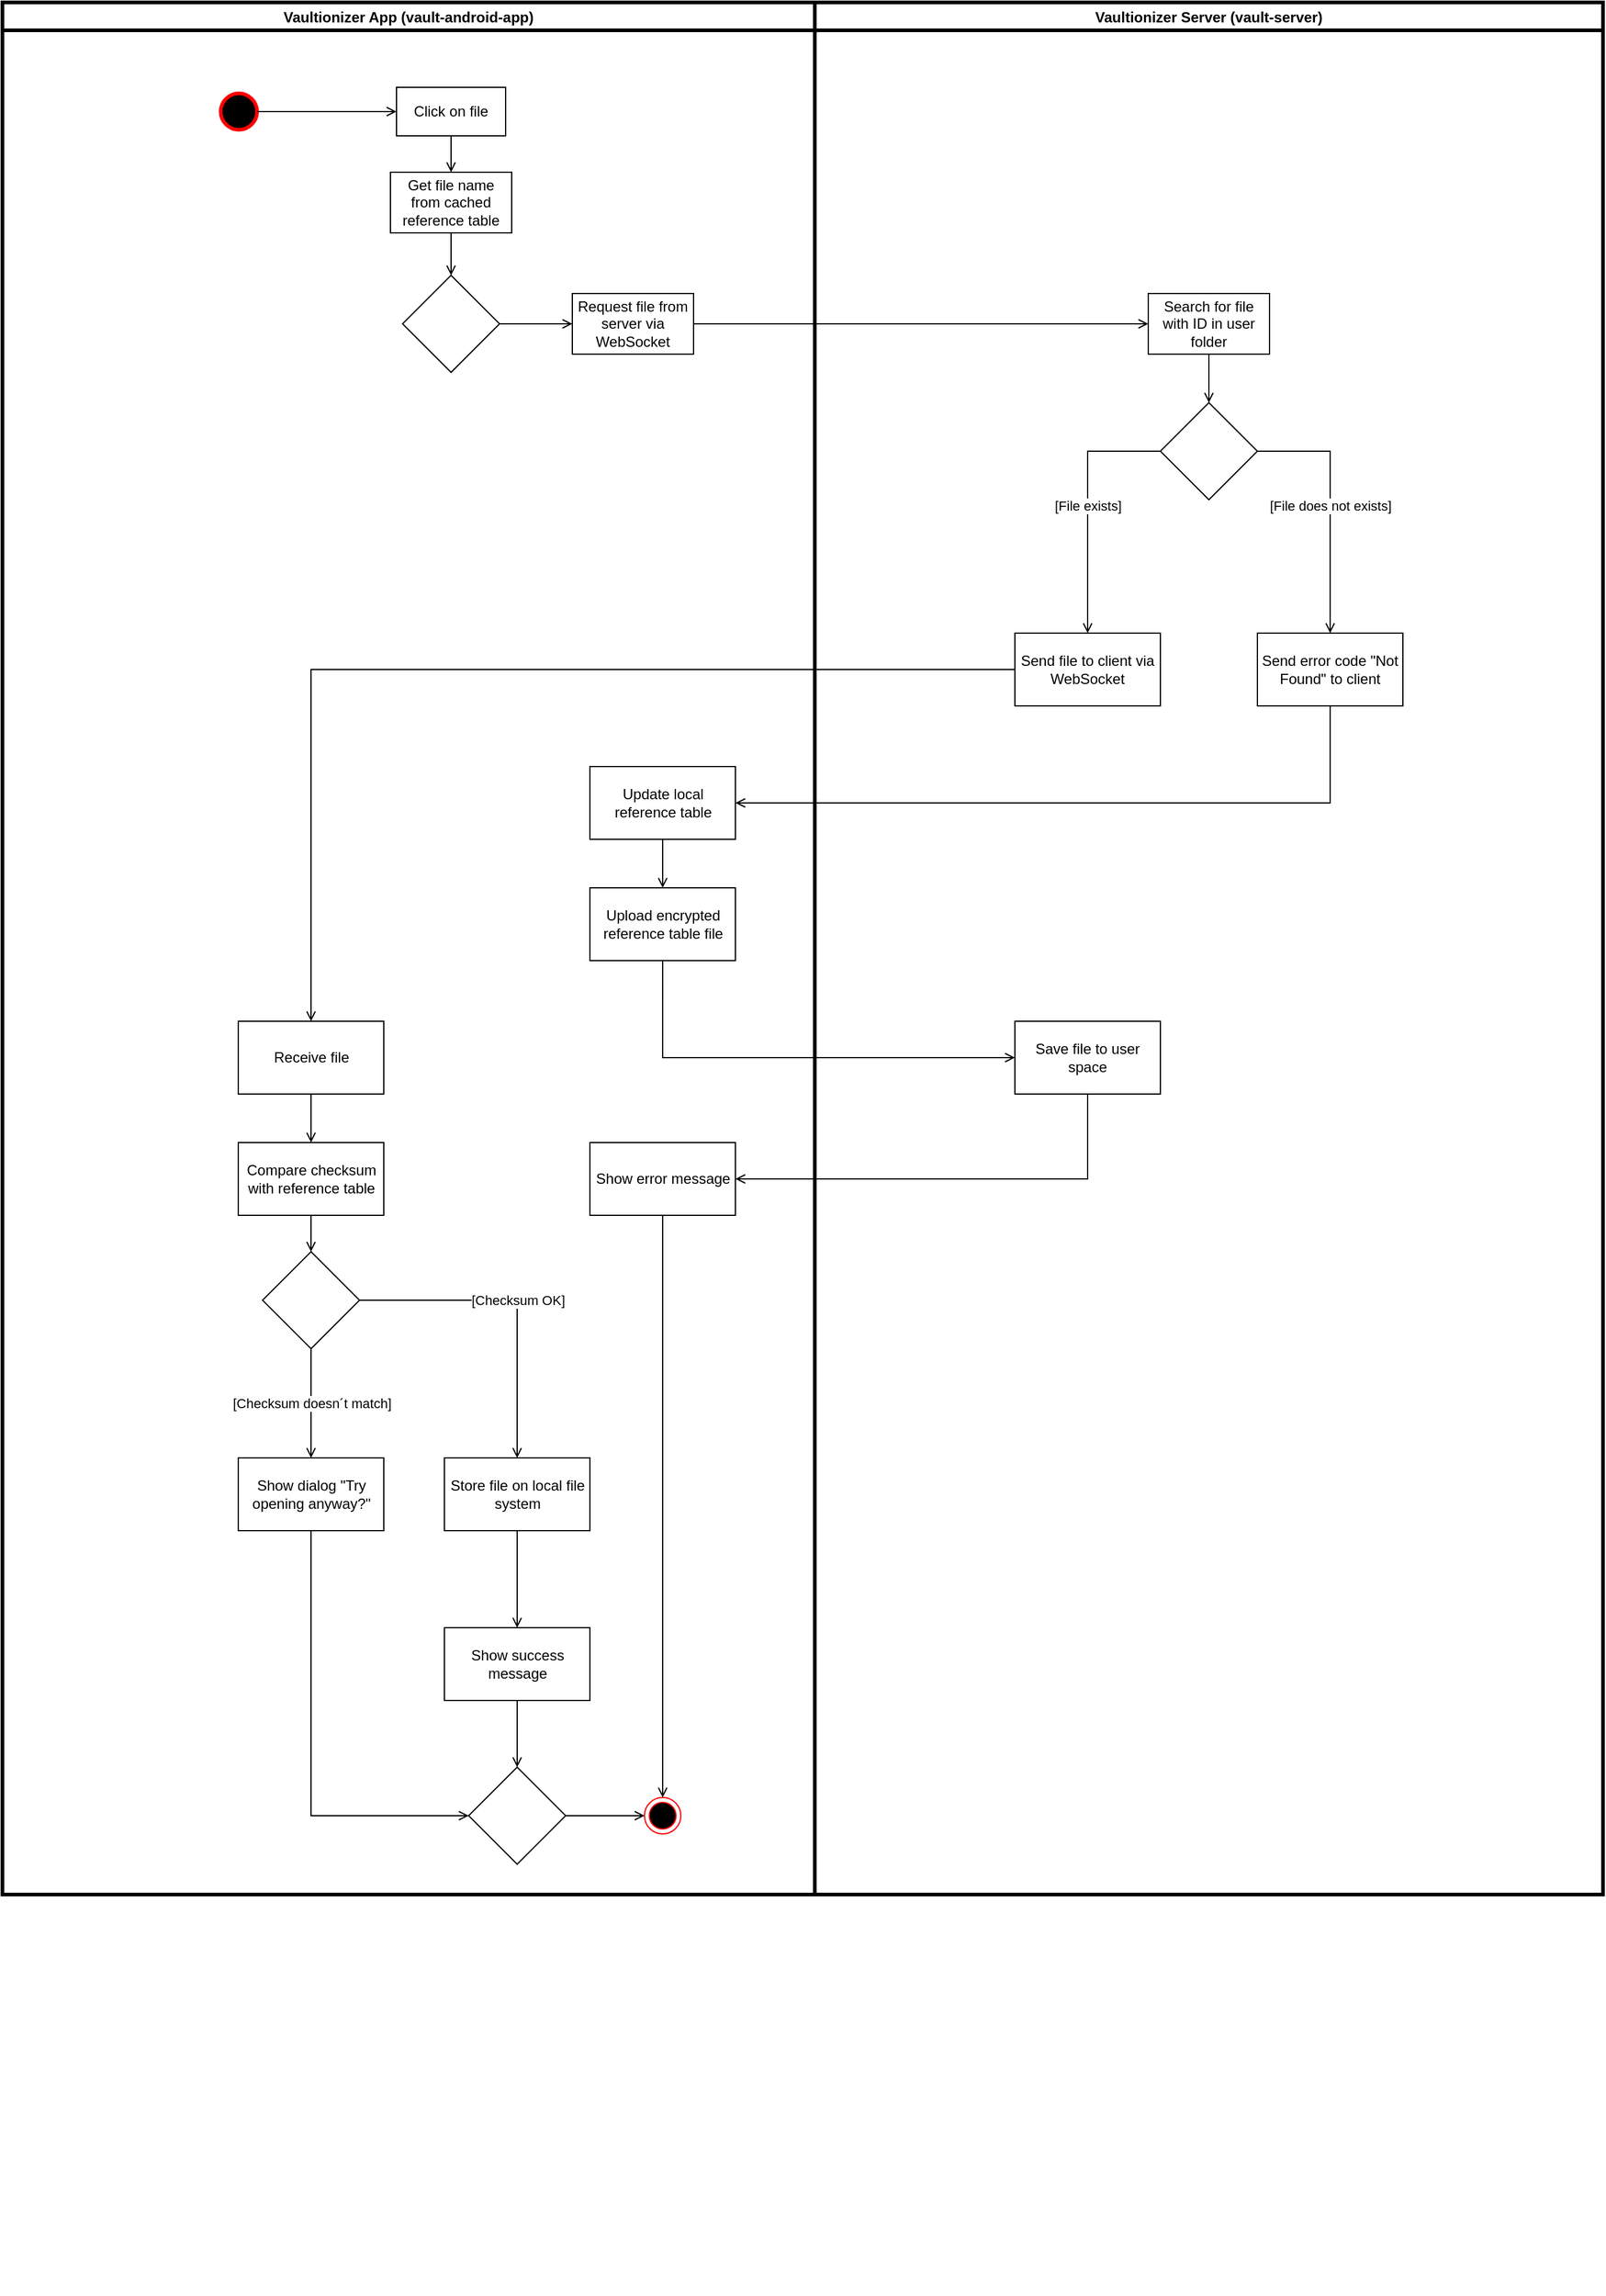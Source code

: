 <mxfile version="13.8.2" type="github">
  <diagram name="Page-1" id="e7e014a7-5840-1c2e-5031-d8a46d1fe8dd">
    <mxGraphModel dx="2591" dy="728" grid="1" gridSize="10" guides="1" tooltips="1" connect="1" arrows="1" fold="1" page="1" pageScale="1" pageWidth="1169" pageHeight="826" background="#ffffff" math="0" shadow="0">
      <root>
        <mxCell id="0" />
        <mxCell id="1" parent="0" />
        <mxCell id="jn4TW-u3W-nK7IEm40rL-72" value="" style="edgeStyle=orthogonalEdgeStyle;rounded=0;orthogonalLoop=1;jettySize=auto;html=1;endArrow=open;endFill=0;strokeColor=#000000;" parent="1" source="jn4TW-u3W-nK7IEm40rL-68" target="jn4TW-u3W-nK7IEm40rL-71" edge="1">
          <mxGeometry relative="1" as="geometry" />
        </mxCell>
        <mxCell id="jn4TW-u3W-nK7IEm40rL-116" style="edgeStyle=orthogonalEdgeStyle;rounded=0;orthogonalLoop=1;jettySize=auto;html=1;exitX=0;exitY=0.5;exitDx=0;exitDy=0;entryX=0.5;entryY=0;entryDx=0;entryDy=0;endArrow=open;endFill=0;strokeColor=#000000;" parent="1" source="jn4TW-u3W-nK7IEm40rL-77" target="jn4TW-u3W-nK7IEm40rL-85" edge="1">
          <mxGeometry relative="1" as="geometry" />
        </mxCell>
        <mxCell id="jn4TW-u3W-nK7IEm40rL-136" value="" style="group" parent="1" vertex="1" connectable="0">
          <mxGeometry x="490" y="140" width="650" height="1890" as="geometry" />
        </mxCell>
        <mxCell id="jn4TW-u3W-nK7IEm40rL-135" value="Vaultionizer Server (vault-server)" style="swimlane;strokeWidth=3;" parent="jn4TW-u3W-nK7IEm40rL-136" vertex="1">
          <mxGeometry width="650" height="1560" as="geometry" />
        </mxCell>
        <mxCell id="jn4TW-u3W-nK7IEm40rL-71" value="Search for file with ID in user folder" style="rounded=0;whiteSpace=wrap;html=1;" parent="jn4TW-u3W-nK7IEm40rL-135" vertex="1">
          <mxGeometry x="275" y="240" width="100" height="50" as="geometry" />
        </mxCell>
        <mxCell id="jn4TW-u3W-nK7IEm40rL-75" value="" style="rhombus;whiteSpace=wrap;html=1;rounded=0;" parent="jn4TW-u3W-nK7IEm40rL-135" vertex="1">
          <mxGeometry x="285" y="330" width="80" height="80" as="geometry" />
        </mxCell>
        <mxCell id="jn4TW-u3W-nK7IEm40rL-76" value="" style="edgeStyle=orthogonalEdgeStyle;rounded=0;orthogonalLoop=1;jettySize=auto;html=1;endArrow=open;endFill=0;strokeColor=#000000;" parent="jn4TW-u3W-nK7IEm40rL-135" source="jn4TW-u3W-nK7IEm40rL-71" target="jn4TW-u3W-nK7IEm40rL-75" edge="1">
          <mxGeometry relative="1" as="geometry" />
        </mxCell>
        <mxCell id="jn4TW-u3W-nK7IEm40rL-80" value="[File does not exists]" style="edgeStyle=orthogonalEdgeStyle;rounded=0;orthogonalLoop=1;jettySize=auto;html=1;endArrow=open;endFill=0;strokeColor=#000000;exitX=1;exitY=0.5;exitDx=0;exitDy=0;" parent="jn4TW-u3W-nK7IEm40rL-135" source="jn4TW-u3W-nK7IEm40rL-75" target="jn4TW-u3W-nK7IEm40rL-79" edge="1">
          <mxGeometry relative="1" as="geometry" />
        </mxCell>
        <mxCell id="jn4TW-u3W-nK7IEm40rL-78" value="[File exists]" style="edgeStyle=orthogonalEdgeStyle;rounded=0;orthogonalLoop=1;jettySize=auto;html=1;endArrow=open;endFill=0;strokeColor=#000000;exitX=0;exitY=0.5;exitDx=0;exitDy=0;" parent="jn4TW-u3W-nK7IEm40rL-135" source="jn4TW-u3W-nK7IEm40rL-75" target="jn4TW-u3W-nK7IEm40rL-77" edge="1">
          <mxGeometry relative="1" as="geometry">
            <mxPoint x="445" y="530" as="sourcePoint" />
            <mxPoint x="445" y="460" as="targetPoint" />
          </mxGeometry>
        </mxCell>
        <mxCell id="jn4TW-u3W-nK7IEm40rL-77" value="Send file to client via WebSocket" style="whiteSpace=wrap;html=1;rounded=0;" parent="jn4TW-u3W-nK7IEm40rL-135" vertex="1">
          <mxGeometry x="165" y="520" width="120" height="60" as="geometry" />
        </mxCell>
        <mxCell id="jn4TW-u3W-nK7IEm40rL-79" value="Send error code &quot;Not Found&quot; to client" style="whiteSpace=wrap;html=1;rounded=0;" parent="jn4TW-u3W-nK7IEm40rL-135" vertex="1">
          <mxGeometry x="365" y="520" width="120" height="60" as="geometry" />
        </mxCell>
        <mxCell id="sNJGxRww8z86V9ym8qt2-3" value="Save file to user space" style="whiteSpace=wrap;html=1;rounded=0;" vertex="1" parent="jn4TW-u3W-nK7IEm40rL-135">
          <mxGeometry x="165" y="840" width="120" height="60" as="geometry" />
        </mxCell>
        <mxCell id="jn4TW-u3W-nK7IEm40rL-137" value="" style="group" parent="1" vertex="1" connectable="0">
          <mxGeometry x="-180" y="140" width="670" height="1890" as="geometry" />
        </mxCell>
        <mxCell id="jn4TW-u3W-nK7IEm40rL-64" value="Click on file" style="rounded=0;whiteSpace=wrap;html=1;" parent="jn4TW-u3W-nK7IEm40rL-137" vertex="1">
          <mxGeometry x="325" y="70" width="90" height="40" as="geometry" />
        </mxCell>
        <mxCell id="jn4TW-u3W-nK7IEm40rL-66" value="Get file name from cached reference table" style="rounded=0;whiteSpace=wrap;html=1;" parent="jn4TW-u3W-nK7IEm40rL-137" vertex="1">
          <mxGeometry x="320" y="140" width="100" height="50" as="geometry" />
        </mxCell>
        <mxCell id="jn4TW-u3W-nK7IEm40rL-67" value="" style="edgeStyle=orthogonalEdgeStyle;rounded=0;orthogonalLoop=1;jettySize=auto;html=1;endArrow=open;endFill=0;strokeColor=#000000;" parent="jn4TW-u3W-nK7IEm40rL-137" source="jn4TW-u3W-nK7IEm40rL-64" target="jn4TW-u3W-nK7IEm40rL-66" edge="1">
          <mxGeometry relative="1" as="geometry" />
        </mxCell>
        <mxCell id="jn4TW-u3W-nK7IEm40rL-68" value="Request file from server via WebSocket" style="rounded=0;whiteSpace=wrap;html=1;" parent="jn4TW-u3W-nK7IEm40rL-137" vertex="1">
          <mxGeometry x="470" y="240" width="100" height="50" as="geometry" />
        </mxCell>
        <mxCell id="jn4TW-u3W-nK7IEm40rL-83" value="Update local reference table" style="whiteSpace=wrap;html=1;rounded=0;" parent="jn4TW-u3W-nK7IEm40rL-137" vertex="1">
          <mxGeometry x="484.52" y="630" width="120" height="60" as="geometry" />
        </mxCell>
        <mxCell id="jn4TW-u3W-nK7IEm40rL-85" value="Receive file" style="whiteSpace=wrap;html=1;rounded=0;" parent="jn4TW-u3W-nK7IEm40rL-137" vertex="1">
          <mxGeometry x="194.52" y="840" width="120" height="60" as="geometry" />
        </mxCell>
        <mxCell id="jn4TW-u3W-nK7IEm40rL-89" value="Compare checksum with reference table" style="whiteSpace=wrap;html=1;rounded=0;" parent="jn4TW-u3W-nK7IEm40rL-137" vertex="1">
          <mxGeometry x="194.52" y="940" width="120" height="60" as="geometry" />
        </mxCell>
        <mxCell id="jn4TW-u3W-nK7IEm40rL-91" value="" style="edgeStyle=orthogonalEdgeStyle;rounded=0;orthogonalLoop=1;jettySize=auto;html=1;endArrow=open;endFill=0;strokeColor=#000000;entryX=0.5;entryY=0;entryDx=0;entryDy=0;" parent="jn4TW-u3W-nK7IEm40rL-137" source="jn4TW-u3W-nK7IEm40rL-85" target="jn4TW-u3W-nK7IEm40rL-89" edge="1">
          <mxGeometry relative="1" as="geometry" />
        </mxCell>
        <mxCell id="jn4TW-u3W-nK7IEm40rL-90" value="" style="rhombus;whiteSpace=wrap;html=1;rounded=0;" parent="jn4TW-u3W-nK7IEm40rL-137" vertex="1">
          <mxGeometry x="214.52" y="1030" width="80" height="80" as="geometry" />
        </mxCell>
        <mxCell id="jn4TW-u3W-nK7IEm40rL-117" value="" style="edgeStyle=orthogonalEdgeStyle;rounded=0;orthogonalLoop=1;jettySize=auto;html=1;endArrow=open;endFill=0;strokeColor=#000000;" parent="jn4TW-u3W-nK7IEm40rL-137" source="jn4TW-u3W-nK7IEm40rL-89" target="jn4TW-u3W-nK7IEm40rL-90" edge="1">
          <mxGeometry relative="1" as="geometry" />
        </mxCell>
        <mxCell id="jn4TW-u3W-nK7IEm40rL-92" value="Store file on local file system" style="whiteSpace=wrap;html=1;rounded=0;" parent="jn4TW-u3W-nK7IEm40rL-137" vertex="1">
          <mxGeometry x="364.52" y="1200" width="120" height="60" as="geometry" />
        </mxCell>
        <mxCell id="jn4TW-u3W-nK7IEm40rL-93" value="[Checksum OK]" style="edgeStyle=orthogonalEdgeStyle;rounded=0;orthogonalLoop=1;jettySize=auto;html=1;endArrow=open;endFill=0;strokeColor=#000000;" parent="jn4TW-u3W-nK7IEm40rL-137" source="jn4TW-u3W-nK7IEm40rL-90" target="jn4TW-u3W-nK7IEm40rL-92" edge="1">
          <mxGeometry relative="1" as="geometry" />
        </mxCell>
        <mxCell id="jn4TW-u3W-nK7IEm40rL-94" value="Show dialog &quot;Try opening anyway?&quot;" style="whiteSpace=wrap;html=1;rounded=0;" parent="jn4TW-u3W-nK7IEm40rL-137" vertex="1">
          <mxGeometry x="194.52" y="1200" width="120" height="60" as="geometry" />
        </mxCell>
        <mxCell id="jn4TW-u3W-nK7IEm40rL-95" value="[Checksum doesn´t match]" style="edgeStyle=orthogonalEdgeStyle;rounded=0;orthogonalLoop=1;jettySize=auto;html=1;endArrow=open;endFill=0;strokeColor=#000000;" parent="jn4TW-u3W-nK7IEm40rL-137" source="jn4TW-u3W-nK7IEm40rL-90" target="jn4TW-u3W-nK7IEm40rL-94" edge="1">
          <mxGeometry relative="1" as="geometry" />
        </mxCell>
        <mxCell id="jn4TW-u3W-nK7IEm40rL-119" value="" style="edgeStyle=orthogonalEdgeStyle;rounded=0;orthogonalLoop=1;jettySize=auto;html=1;endArrow=open;endFill=0;strokeColor=#000000;entryX=0;entryY=0.5;entryDx=0;entryDy=0;exitX=0.5;exitY=1;exitDx=0;exitDy=0;" parent="jn4TW-u3W-nK7IEm40rL-137" source="jn4TW-u3W-nK7IEm40rL-94" target="jn4TW-u3W-nK7IEm40rL-132" edge="1">
          <mxGeometry relative="1" as="geometry">
            <mxPoint x="254.52" y="1330" as="targetPoint" />
          </mxGeometry>
        </mxCell>
        <mxCell id="jn4TW-u3W-nK7IEm40rL-123" style="edgeStyle=orthogonalEdgeStyle;rounded=0;orthogonalLoop=1;jettySize=auto;html=1;entryX=0;entryY=0.5;entryDx=0;entryDy=0;endArrow=open;endFill=0;strokeColor=#000000;" parent="jn4TW-u3W-nK7IEm40rL-137" source="jn4TW-u3W-nK7IEm40rL-121" target="jn4TW-u3W-nK7IEm40rL-68" edge="1">
          <mxGeometry relative="1" as="geometry" />
        </mxCell>
        <mxCell id="jn4TW-u3W-nK7IEm40rL-121" value="" style="rhombus;whiteSpace=wrap;html=1;rounded=0;" parent="jn4TW-u3W-nK7IEm40rL-137" vertex="1">
          <mxGeometry x="330" y="225" width="80" height="80" as="geometry" />
        </mxCell>
        <mxCell id="jn4TW-u3W-nK7IEm40rL-122" value="" style="edgeStyle=orthogonalEdgeStyle;rounded=0;orthogonalLoop=1;jettySize=auto;html=1;endArrow=open;endFill=0;strokeColor=#000000;" parent="jn4TW-u3W-nK7IEm40rL-137" source="jn4TW-u3W-nK7IEm40rL-66" target="jn4TW-u3W-nK7IEm40rL-121" edge="1">
          <mxGeometry relative="1" as="geometry" />
        </mxCell>
        <mxCell id="jn4TW-u3W-nK7IEm40rL-125" value="Show success message" style="whiteSpace=wrap;html=1;rounded=0;" parent="jn4TW-u3W-nK7IEm40rL-137" vertex="1">
          <mxGeometry x="364.52" y="1340" width="120" height="60" as="geometry" />
        </mxCell>
        <mxCell id="jn4TW-u3W-nK7IEm40rL-126" value="" style="edgeStyle=orthogonalEdgeStyle;rounded=0;orthogonalLoop=1;jettySize=auto;html=1;endArrow=open;endFill=0;strokeColor=#000000;" parent="jn4TW-u3W-nK7IEm40rL-137" source="jn4TW-u3W-nK7IEm40rL-92" target="jn4TW-u3W-nK7IEm40rL-125" edge="1">
          <mxGeometry relative="1" as="geometry" />
        </mxCell>
        <mxCell id="jn4TW-u3W-nK7IEm40rL-127" value="" style="ellipse;html=1;shape=endState;fillColor=#000000;strokeColor=#ff0000;" parent="jn4TW-u3W-nK7IEm40rL-137" vertex="1">
          <mxGeometry x="529.52" y="1480" width="30" height="30" as="geometry" />
        </mxCell>
        <mxCell id="jn4TW-u3W-nK7IEm40rL-130" style="edgeStyle=orthogonalEdgeStyle;rounded=0;orthogonalLoop=1;jettySize=auto;html=1;entryX=0.5;entryY=0;entryDx=0;entryDy=0;endArrow=open;endFill=0;strokeColor=#000000;" parent="jn4TW-u3W-nK7IEm40rL-137" source="jn4TW-u3W-nK7IEm40rL-81" target="jn4TW-u3W-nK7IEm40rL-127" edge="1">
          <mxGeometry relative="1" as="geometry" />
        </mxCell>
        <mxCell id="jn4TW-u3W-nK7IEm40rL-133" value="" style="edgeStyle=orthogonalEdgeStyle;rounded=0;orthogonalLoop=1;jettySize=auto;html=1;endArrow=open;endFill=0;strokeColor=#000000;" parent="jn4TW-u3W-nK7IEm40rL-137" source="jn4TW-u3W-nK7IEm40rL-132" target="jn4TW-u3W-nK7IEm40rL-127" edge="1">
          <mxGeometry relative="1" as="geometry" />
        </mxCell>
        <mxCell id="jn4TW-u3W-nK7IEm40rL-132" value="" style="rhombus;whiteSpace=wrap;html=1;rounded=0;" parent="jn4TW-u3W-nK7IEm40rL-137" vertex="1">
          <mxGeometry x="384.52" y="1455" width="80" height="80" as="geometry" />
        </mxCell>
        <mxCell id="jn4TW-u3W-nK7IEm40rL-129" style="edgeStyle=orthogonalEdgeStyle;rounded=0;orthogonalLoop=1;jettySize=auto;html=1;endArrow=open;endFill=0;strokeColor=#000000;exitX=0.5;exitY=1;exitDx=0;exitDy=0;" parent="jn4TW-u3W-nK7IEm40rL-137" source="jn4TW-u3W-nK7IEm40rL-125" target="jn4TW-u3W-nK7IEm40rL-132" edge="1">
          <mxGeometry relative="1" as="geometry" />
        </mxCell>
        <mxCell id="jn4TW-u3W-nK7IEm40rL-134" value="Vaultionizer App (vault-android-app)" style="swimlane;strokeWidth=3;" parent="jn4TW-u3W-nK7IEm40rL-137" vertex="1">
          <mxGeometry width="670" height="1560" as="geometry" />
        </mxCell>
        <mxCell id="jn4TW-u3W-nK7IEm40rL-138" value="" style="ellipse;whiteSpace=wrap;html=1;aspect=fixed;strokeWidth=3;fillColor=#000000;strokeColor=#FF0000;" parent="jn4TW-u3W-nK7IEm40rL-134" vertex="1">
          <mxGeometry x="180" y="75" width="30" height="30" as="geometry" />
        </mxCell>
        <mxCell id="jn4TW-u3W-nK7IEm40rL-81" value="Show error message" style="whiteSpace=wrap;html=1;rounded=0;" parent="jn4TW-u3W-nK7IEm40rL-134" vertex="1">
          <mxGeometry x="484.52" y="940" width="120" height="60" as="geometry" />
        </mxCell>
        <mxCell id="sNJGxRww8z86V9ym8qt2-1" value="Upload encrypted reference table file" style="whiteSpace=wrap;html=1;rounded=0;" vertex="1" parent="jn4TW-u3W-nK7IEm40rL-134">
          <mxGeometry x="484.52" y="730" width="120" height="60" as="geometry" />
        </mxCell>
        <mxCell id="jn4TW-u3W-nK7IEm40rL-139" style="edgeStyle=orthogonalEdgeStyle;rounded=0;orthogonalLoop=1;jettySize=auto;html=1;exitX=1;exitY=0.5;exitDx=0;exitDy=0;entryX=0;entryY=0.5;entryDx=0;entryDy=0;endArrow=open;endFill=0;strokeColor=#000000;" parent="jn4TW-u3W-nK7IEm40rL-137" source="jn4TW-u3W-nK7IEm40rL-138" target="jn4TW-u3W-nK7IEm40rL-64" edge="1">
          <mxGeometry relative="1" as="geometry" />
        </mxCell>
        <mxCell id="sNJGxRww8z86V9ym8qt2-2" value="" style="edgeStyle=orthogonalEdgeStyle;rounded=0;orthogonalLoop=1;jettySize=auto;html=1;endArrow=open;endFill=0;" edge="1" parent="jn4TW-u3W-nK7IEm40rL-137" source="jn4TW-u3W-nK7IEm40rL-83" target="sNJGxRww8z86V9ym8qt2-1">
          <mxGeometry relative="1" as="geometry" />
        </mxCell>
        <mxCell id="jn4TW-u3W-nK7IEm40rL-97" value="" style="edgeStyle=orthogonalEdgeStyle;rounded=0;orthogonalLoop=1;jettySize=auto;html=1;endArrow=open;endFill=0;strokeColor=#000000;entryX=1;entryY=0.5;entryDx=0;entryDy=0;exitX=0.5;exitY=1;exitDx=0;exitDy=0;" parent="1" source="jn4TW-u3W-nK7IEm40rL-79" target="jn4TW-u3W-nK7IEm40rL-83" edge="1">
          <mxGeometry relative="1" as="geometry">
            <mxPoint x="610" y="1060" as="targetPoint" />
          </mxGeometry>
        </mxCell>
        <mxCell id="sNJGxRww8z86V9ym8qt2-4" style="edgeStyle=orthogonalEdgeStyle;rounded=0;orthogonalLoop=1;jettySize=auto;html=1;entryX=0;entryY=0.5;entryDx=0;entryDy=0;exitX=0.5;exitY=1;exitDx=0;exitDy=0;endArrow=open;endFill=0;" edge="1" parent="1" source="sNJGxRww8z86V9ym8qt2-1" target="sNJGxRww8z86V9ym8qt2-3">
          <mxGeometry relative="1" as="geometry" />
        </mxCell>
        <mxCell id="sNJGxRww8z86V9ym8qt2-5" style="edgeStyle=orthogonalEdgeStyle;rounded=0;orthogonalLoop=1;jettySize=auto;html=1;exitX=0.5;exitY=1;exitDx=0;exitDy=0;entryX=1;entryY=0.5;entryDx=0;entryDy=0;endArrow=open;endFill=0;" edge="1" parent="1" source="sNJGxRww8z86V9ym8qt2-3" target="jn4TW-u3W-nK7IEm40rL-81">
          <mxGeometry relative="1" as="geometry" />
        </mxCell>
      </root>
    </mxGraphModel>
  </diagram>
</mxfile>
